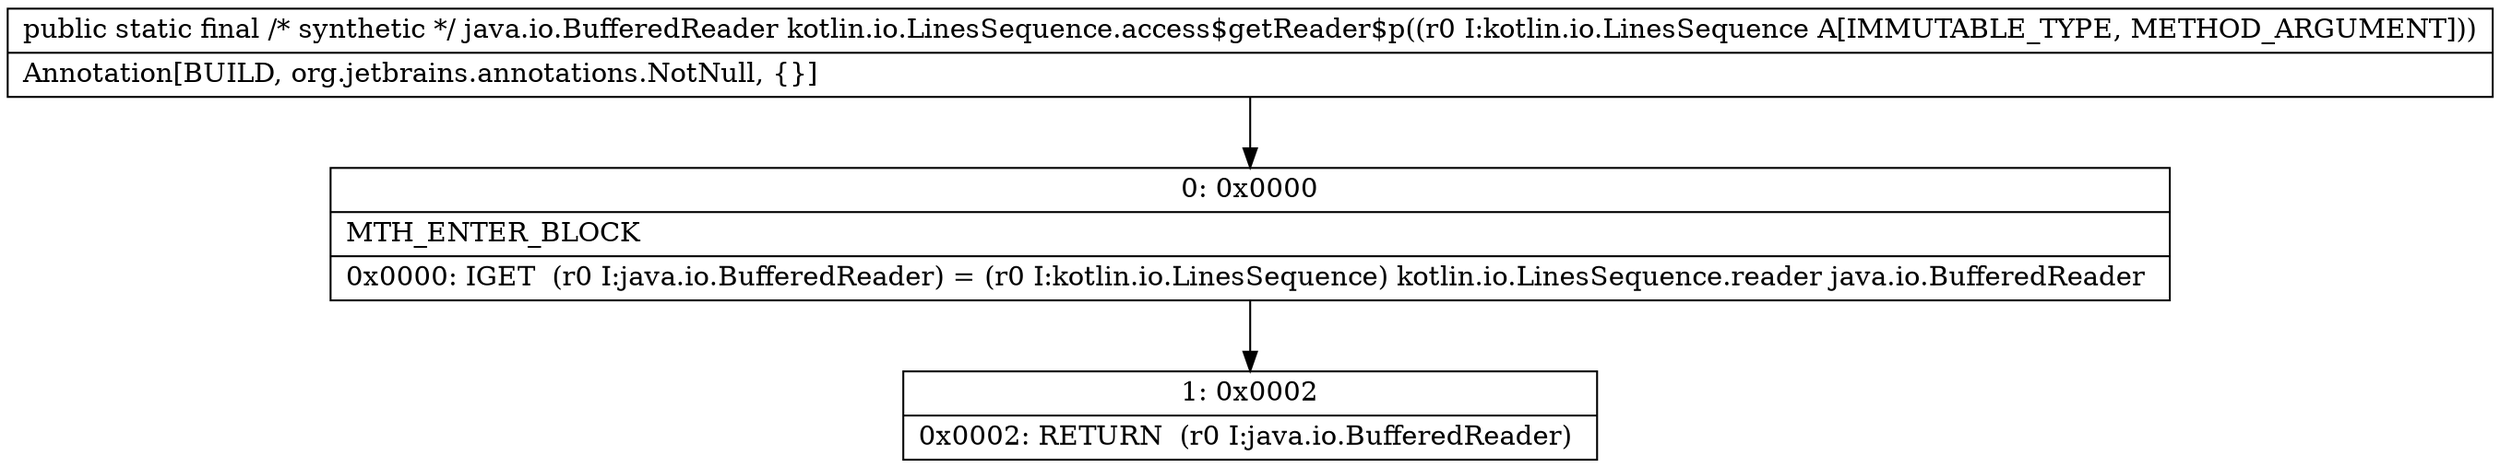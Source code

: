 digraph "CFG forkotlin.io.LinesSequence.access$getReader$p(Lkotlin\/io\/LinesSequence;)Ljava\/io\/BufferedReader;" {
Node_0 [shape=record,label="{0\:\ 0x0000|MTH_ENTER_BLOCK\l|0x0000: IGET  (r0 I:java.io.BufferedReader) = (r0 I:kotlin.io.LinesSequence) kotlin.io.LinesSequence.reader java.io.BufferedReader \l}"];
Node_1 [shape=record,label="{1\:\ 0x0002|0x0002: RETURN  (r0 I:java.io.BufferedReader) \l}"];
MethodNode[shape=record,label="{public static final \/* synthetic *\/ java.io.BufferedReader kotlin.io.LinesSequence.access$getReader$p((r0 I:kotlin.io.LinesSequence A[IMMUTABLE_TYPE, METHOD_ARGUMENT]))  | Annotation[BUILD, org.jetbrains.annotations.NotNull, \{\}]\l}"];
MethodNode -> Node_0;
Node_0 -> Node_1;
}

